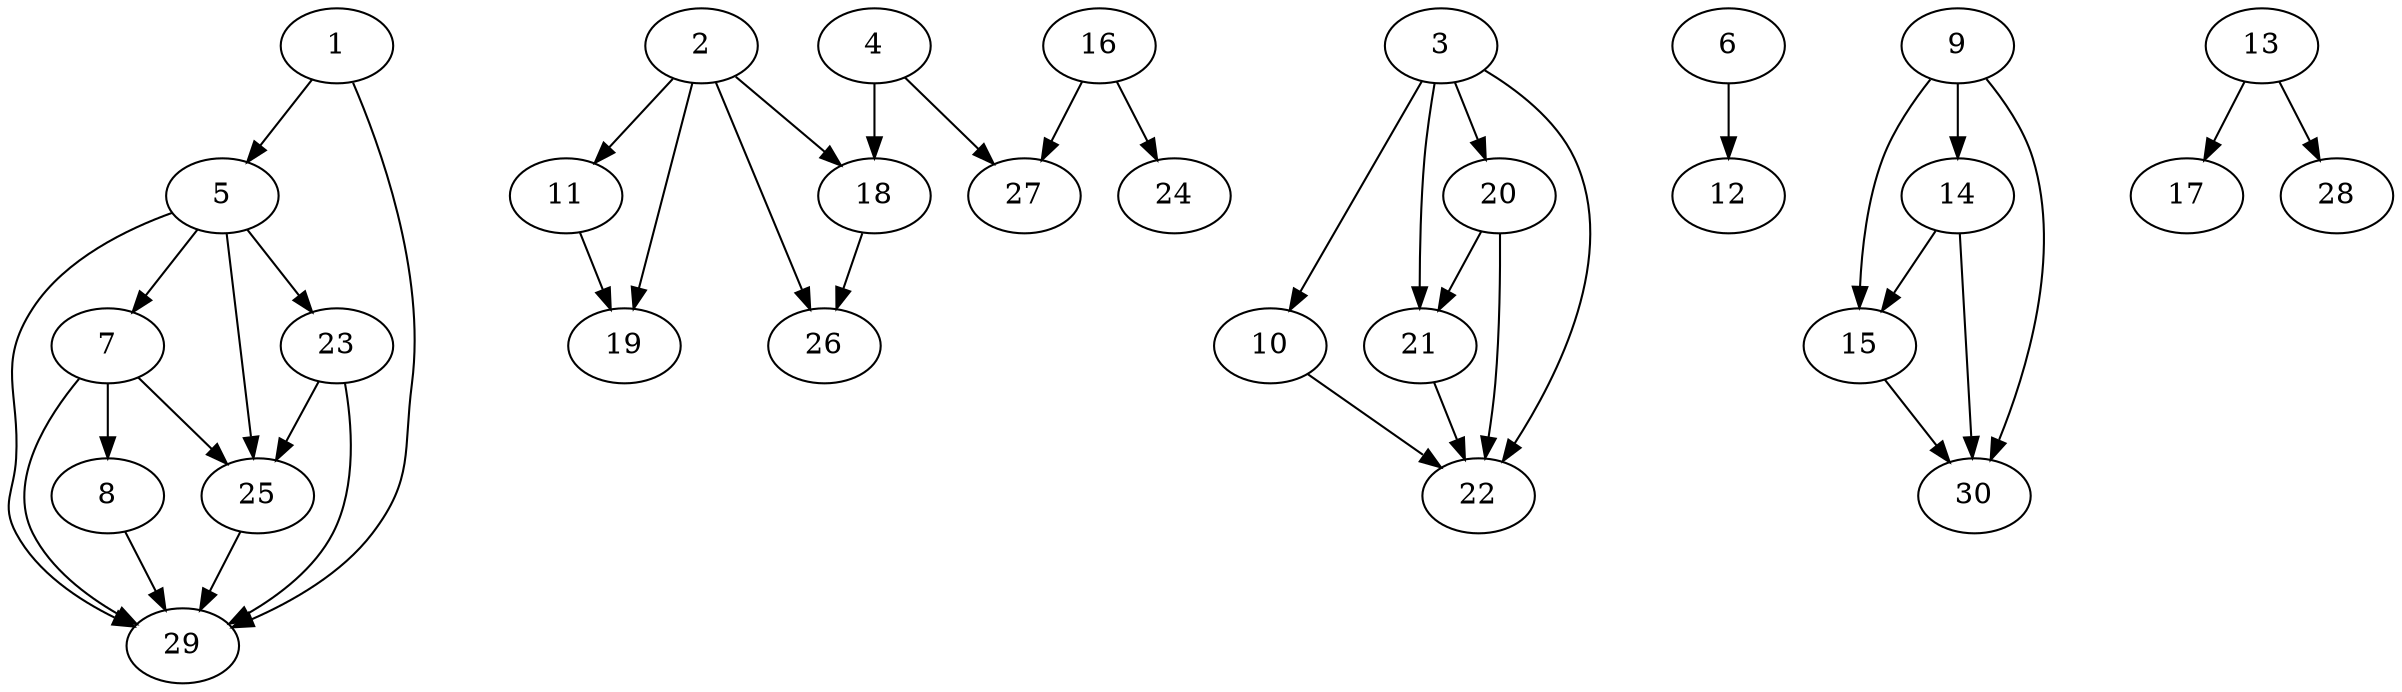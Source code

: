 digraph sample {
1 -> 5;
1 -> 29;
2 -> 11;
2 -> 18;
2 -> 19;
2 -> 26;
3 -> 10;
3 -> 20;
3 -> 21;
3 -> 22;
4 -> 18;
4 -> 27;
5 -> 7;
5 -> 23;
5 -> 25;
5 -> 29;
6 -> 12;
7 -> 8;
7 -> 25;
7 -> 29;
8 -> 29;
9 -> 14;
9 -> 15;
9 -> 30;
10 -> 22;
11 -> 19;
13 -> 17;
13 -> 28;
14 -> 15;
14 -> 30;
15 -> 30;
16 -> 24;
16 -> 27;
18 -> 26;
20 -> 21;
20 -> 22;
21 -> 22;
23 -> 25;
23 -> 29;
25 -> 29;
}
